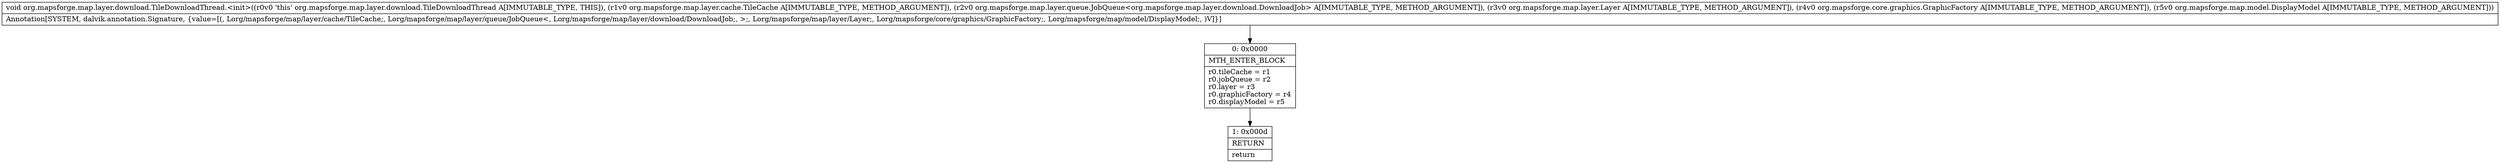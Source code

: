 digraph "CFG fororg.mapsforge.map.layer.download.TileDownloadThread.\<init\>(Lorg\/mapsforge\/map\/layer\/cache\/TileCache;Lorg\/mapsforge\/map\/layer\/queue\/JobQueue;Lorg\/mapsforge\/map\/layer\/Layer;Lorg\/mapsforge\/core\/graphics\/GraphicFactory;Lorg\/mapsforge\/map\/model\/DisplayModel;)V" {
Node_0 [shape=record,label="{0\:\ 0x0000|MTH_ENTER_BLOCK\l|r0.tileCache = r1\lr0.jobQueue = r2\lr0.layer = r3\lr0.graphicFactory = r4\lr0.displayModel = r5\l}"];
Node_1 [shape=record,label="{1\:\ 0x000d|RETURN\l|return\l}"];
MethodNode[shape=record,label="{void org.mapsforge.map.layer.download.TileDownloadThread.\<init\>((r0v0 'this' org.mapsforge.map.layer.download.TileDownloadThread A[IMMUTABLE_TYPE, THIS]), (r1v0 org.mapsforge.map.layer.cache.TileCache A[IMMUTABLE_TYPE, METHOD_ARGUMENT]), (r2v0 org.mapsforge.map.layer.queue.JobQueue\<org.mapsforge.map.layer.download.DownloadJob\> A[IMMUTABLE_TYPE, METHOD_ARGUMENT]), (r3v0 org.mapsforge.map.layer.Layer A[IMMUTABLE_TYPE, METHOD_ARGUMENT]), (r4v0 org.mapsforge.core.graphics.GraphicFactory A[IMMUTABLE_TYPE, METHOD_ARGUMENT]), (r5v0 org.mapsforge.map.model.DisplayModel A[IMMUTABLE_TYPE, METHOD_ARGUMENT]))  | Annotation[SYSTEM, dalvik.annotation.Signature, \{value=[(, Lorg\/mapsforge\/map\/layer\/cache\/TileCache;, Lorg\/mapsforge\/map\/layer\/queue\/JobQueue\<, Lorg\/mapsforge\/map\/layer\/download\/DownloadJob;, \>;, Lorg\/mapsforge\/map\/layer\/Layer;, Lorg\/mapsforge\/core\/graphics\/GraphicFactory;, Lorg\/mapsforge\/map\/model\/DisplayModel;, )V]\}]\l}"];
MethodNode -> Node_0;
Node_0 -> Node_1;
}

